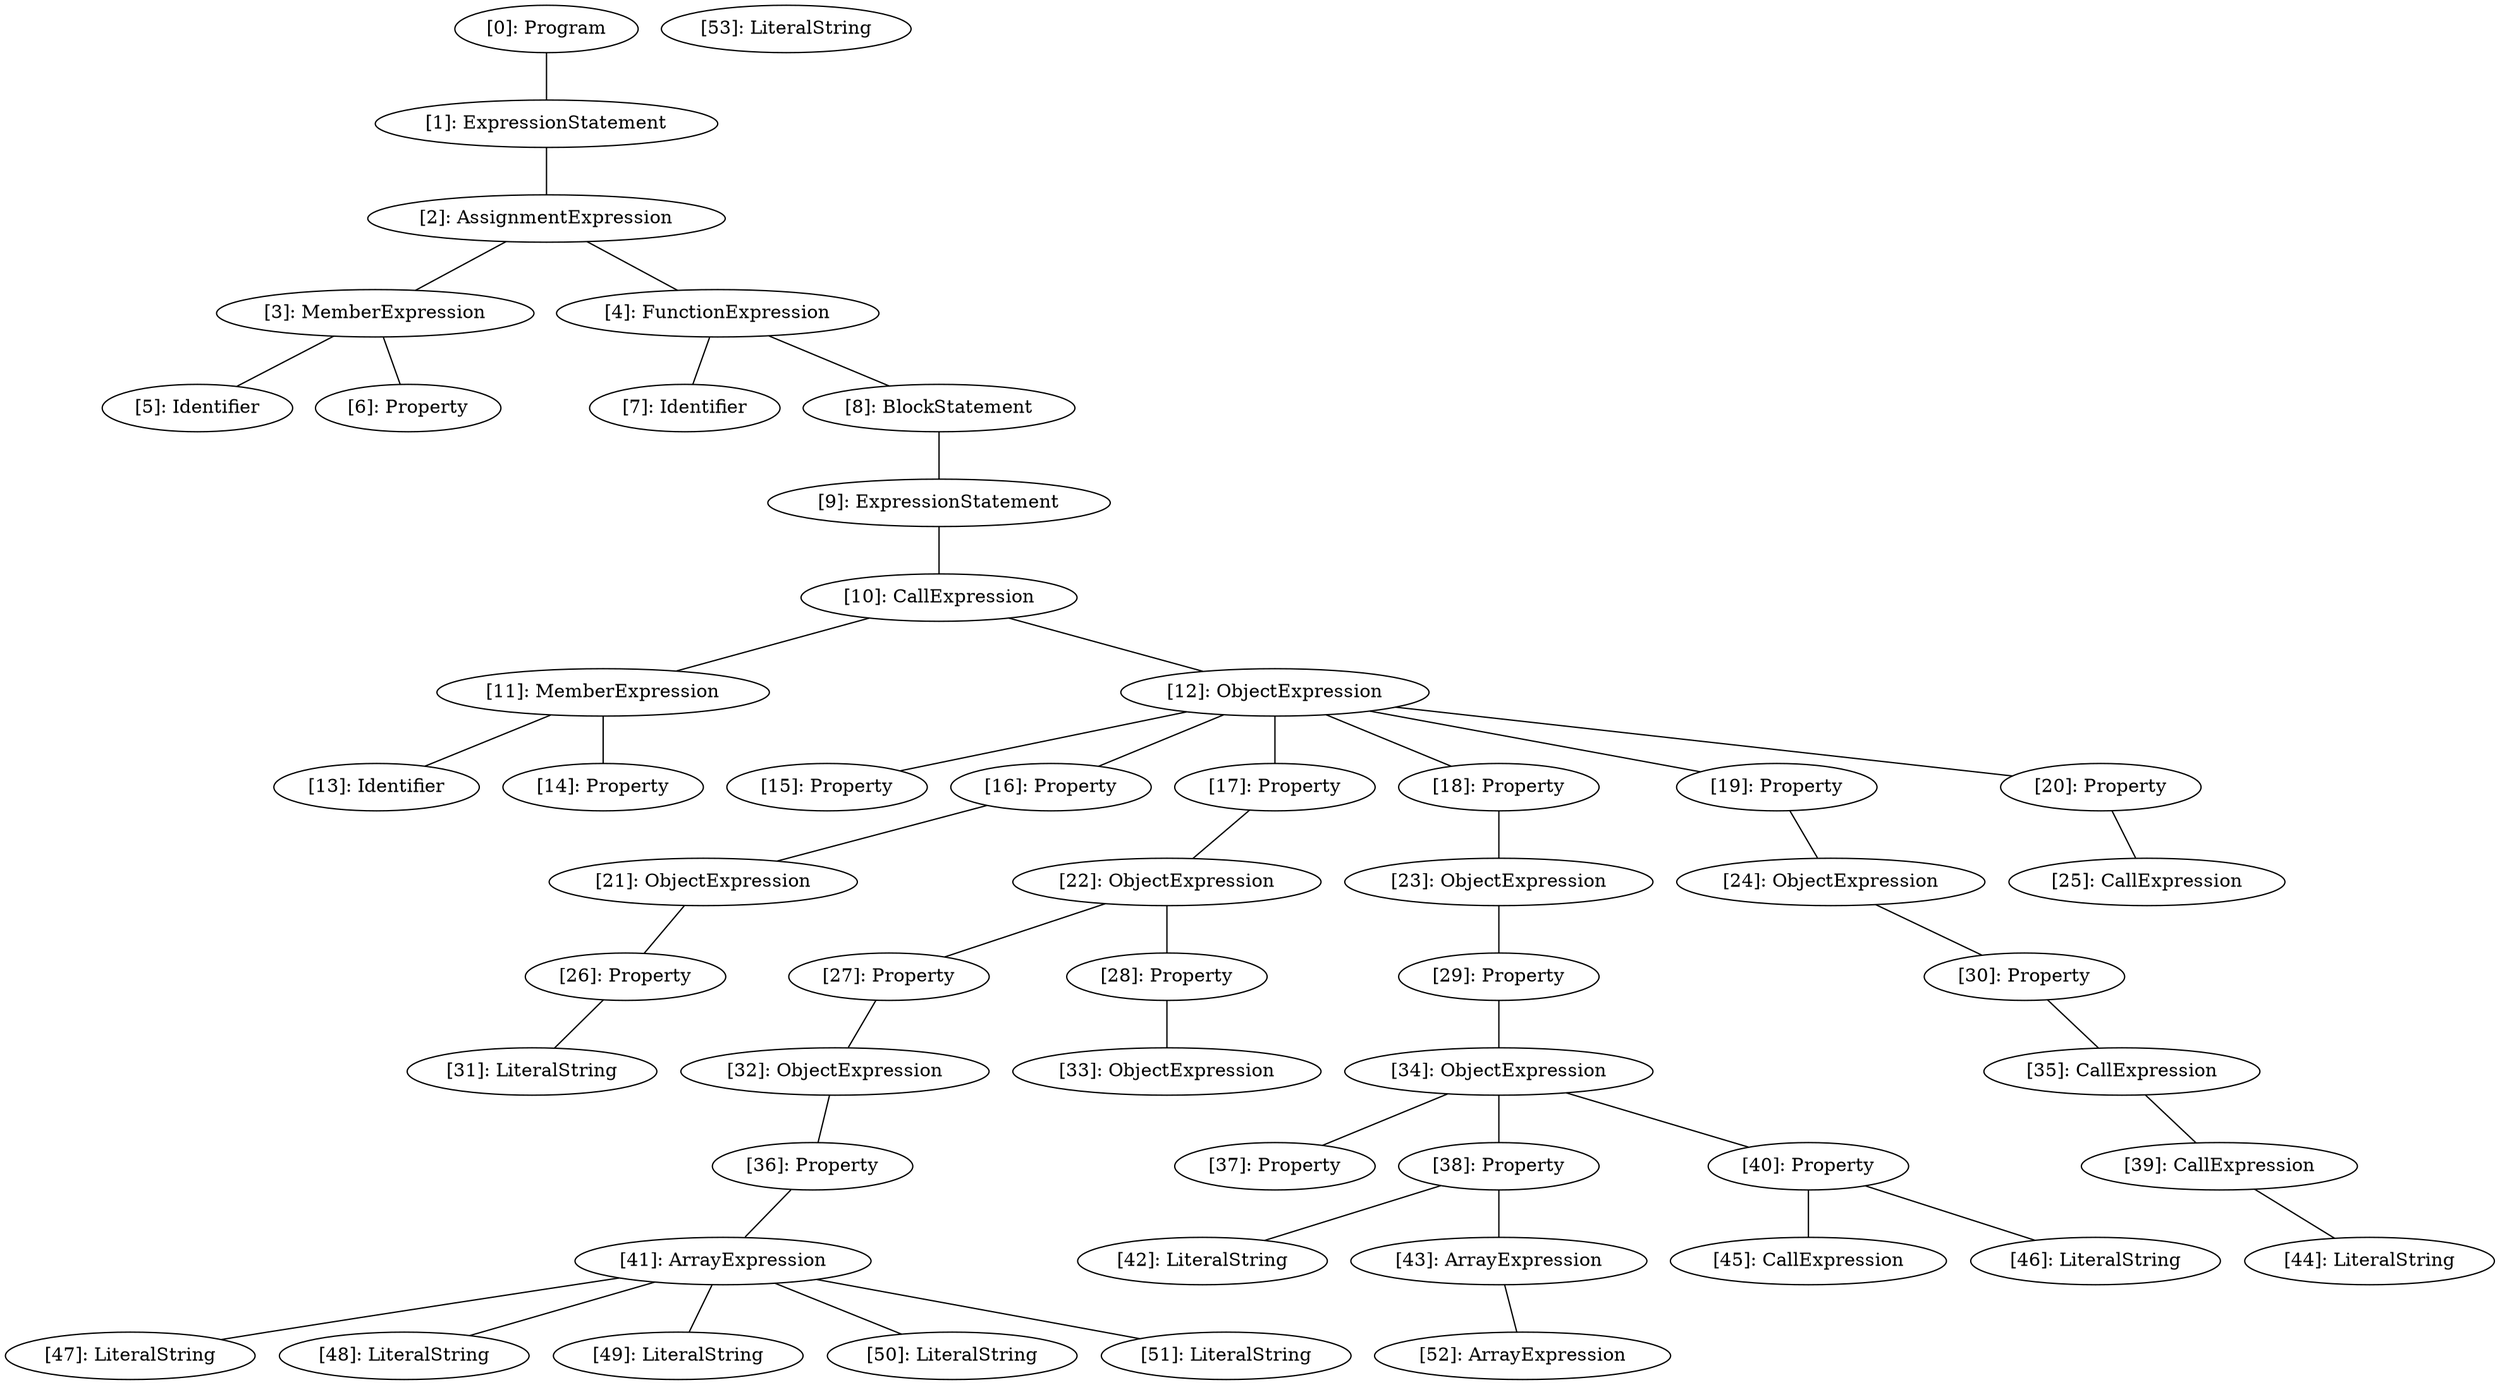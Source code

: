 // Result
graph {
	0 [label="[0]: Program"]
	1 [label="[1]: ExpressionStatement"]
	2 [label="[2]: AssignmentExpression"]
	3 [label="[3]: MemberExpression"]
	4 [label="[4]: FunctionExpression"]
	5 [label="[5]: Identifier"]
	6 [label="[6]: Property"]
	7 [label="[7]: Identifier"]
	8 [label="[8]: BlockStatement"]
	9 [label="[9]: ExpressionStatement"]
	10 [label="[10]: CallExpression"]
	11 [label="[11]: MemberExpression"]
	12 [label="[12]: ObjectExpression"]
	13 [label="[13]: Identifier"]
	14 [label="[14]: Property"]
	15 [label="[15]: Property"]
	16 [label="[16]: Property"]
	17 [label="[17]: Property"]
	18 [label="[18]: Property"]
	19 [label="[19]: Property"]
	20 [label="[20]: Property"]
	21 [label="[21]: ObjectExpression"]
	22 [label="[22]: ObjectExpression"]
	23 [label="[23]: ObjectExpression"]
	24 [label="[24]: ObjectExpression"]
	25 [label="[25]: CallExpression"]
	26 [label="[26]: Property"]
	27 [label="[27]: Property"]
	28 [label="[28]: Property"]
	29 [label="[29]: Property"]
	30 [label="[30]: Property"]
	31 [label="[31]: LiteralString"]
	32 [label="[32]: ObjectExpression"]
	33 [label="[33]: ObjectExpression"]
	34 [label="[34]: ObjectExpression"]
	35 [label="[35]: CallExpression"]
	36 [label="[36]: Property"]
	37 [label="[37]: Property"]
	38 [label="[38]: Property"]
	39 [label="[39]: CallExpression"]
	40 [label="[40]: Property"]
	41 [label="[41]: ArrayExpression"]
	42 [label="[42]: LiteralString"]
	43 [label="[43]: ArrayExpression"]
	44 [label="[44]: LiteralString"]
	45 [label="[45]: CallExpression"]
	46 [label="[46]: LiteralString"]
	47 [label="[47]: LiteralString"]
	48 [label="[48]: LiteralString"]
	49 [label="[49]: LiteralString"]
	50 [label="[50]: LiteralString"]
	51 [label="[51]: LiteralString"]
	52 [label="[52]: ArrayExpression"]
	53 [label="[53]: LiteralString"]
	0 -- 1
	1 -- 2
	2 -- 3
	2 -- 4
	3 -- 5
	3 -- 6
	4 -- 7
	4 -- 8
	8 -- 9
	9 -- 10
	10 -- 11
	10 -- 12
	11 -- 13
	11 -- 14
	12 -- 15
	12 -- 16
	12 -- 17
	12 -- 18
	12 -- 19
	12 -- 20
	16 -- 21
	17 -- 22
	18 -- 23
	19 -- 24
	20 -- 25
	21 -- 26
	22 -- 27
	22 -- 28
	23 -- 29
	24 -- 30
	26 -- 31
	27 -- 32
	28 -- 33
	29 -- 34
	30 -- 35
	32 -- 36
	34 -- 37
	34 -- 38
	34 -- 40
	35 -- 39
	36 -- 41
	38 -- 42
	38 -- 43
	39 -- 44
	40 -- 45
	40 -- 46
	41 -- 47
	41 -- 48
	41 -- 49
	41 -- 50
	41 -- 51
	43 -- 52
}
